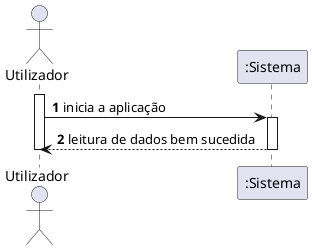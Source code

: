 @startuml
autonumber
actor "Utilizador" as UTIL

activate UTIL
UTIL -> ":Sistema" : inicia a aplicação
activate ":Sistema"
":Sistema" --> UTIL: leitura de dados bem sucedida
deactivate ":Sistema"
deactivate UTIL

@enduml